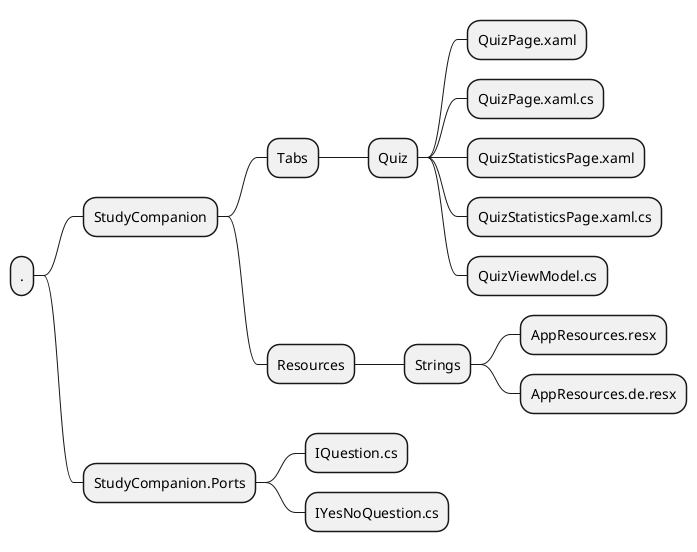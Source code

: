
@startmindmap
* .
** StudyCompanion
' *** App.xaml
' *** App.xaml.cs
' *** AppShell.xaml
' *** AppShell.xaml.cs
' *** StudyCompanion.csproj
' *** MainPage.xaml
' *** MainPage.xaml.cs
' *** MauiProgram.cs
' *** ServiceHelper.cs
' *** LocalizeExtension.cs
' *** Platforms
' **** Android
' **** MacCatalyst
' **** Tizen
' **** Windows
' **** iOS
' *** Properties
'**** launchSettings.json
' *** Common
*** Tabs
' **** Courses
' ***** CoursesPage.xaml
' ***** CoursesPage.xaml.cs
' **** Mensa
' ***** MensaPage.xaml
' ***** MensaPage.xaml.cs
' **** Profs
' ***** ProfsPage.xaml
' ***** ProfsPage.xaml.cs
**** Quiz
***** QuizPage.xaml
***** QuizPage.xaml.cs
***** QuizStatisticsPage.xaml
***** QuizStatisticsPage.xaml.cs
***** QuizViewModel.cs
' **** Settings
' ***** AcknowledgementsPage.xaml
' ***** AcknowledgementsPage.xaml.cs
' ***** AdditivesPage.xaml
' ***** AdditivesPage.xaml.cs
' ***** AllergensPage.xaml
' ***** AllergensPage.xaml.cs
' ***** SettingsPage.xaml
' ***** SettingsPage.xaml.cs
*** Resources
' **** AppIcon
' **** Fonts
' **** Images
' ***** courses.svg
' ***** mensa.svg
' ***** profs.svg
' ***** quiz.svg
' ***** settings.svg
' ***** statistics.svg
' **** Raw
' ***** acknowledgements.html
' **** Splash
**** Strings
***** AppResources.resx
' ***** AppResources.Designer.cs
***** AppResources.de.resx
' **** Styles
' ** StudyCompanion.sln
'** bin
'** obj
' ** StudyCompanion.Core
' ** StudyCompanion.Core.Tests
' ** StudyCompanion.Infra
' ** StudyCompanion.Infra.Mock
' ** StudyCompanion.Infra.Tests
** StudyCompanion.Ports
*** IQuestion.cs
*** IYesNoQuestion.cs
@endmindmap
